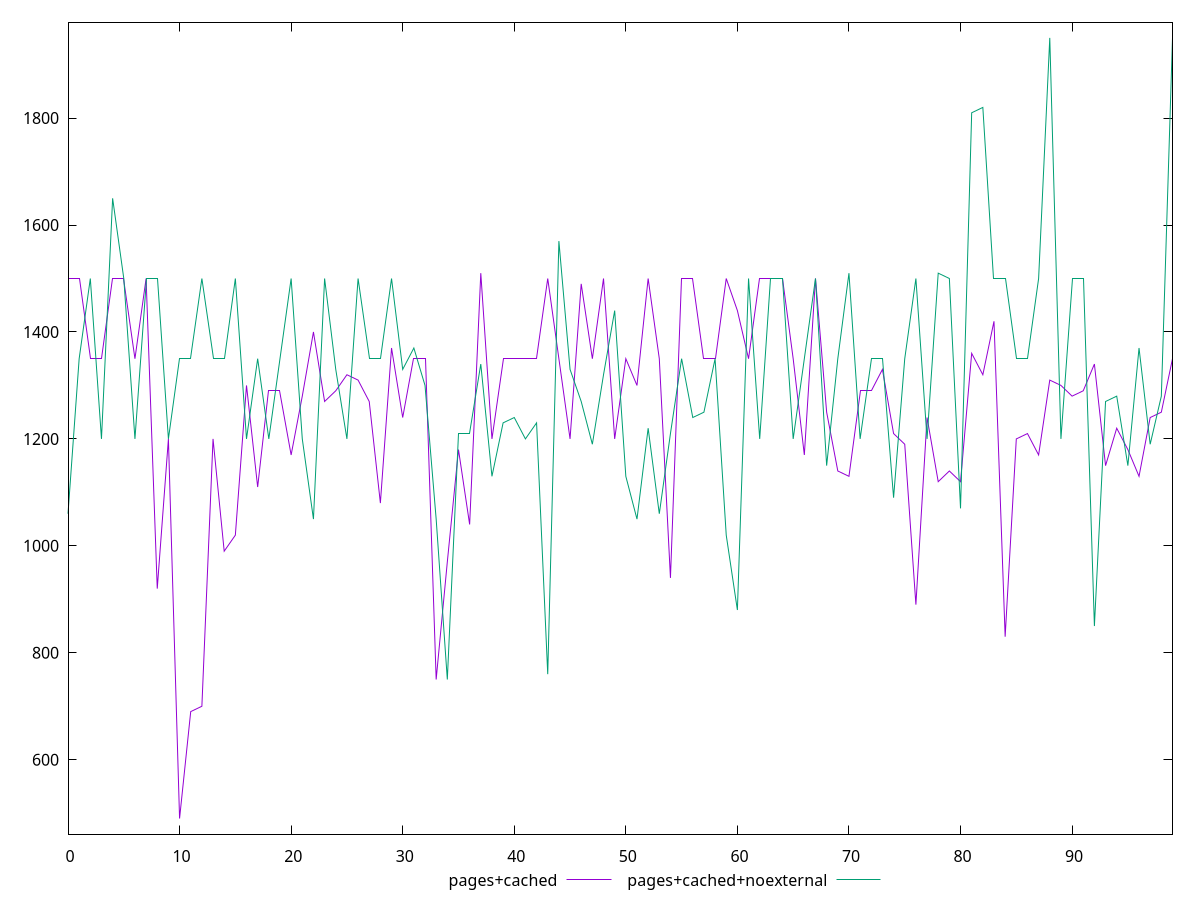 reset

$pagesCached <<EOF
0 1500
1 1500
2 1350
3 1350
4 1500
5 1500
6 1350
7 1500
8 920
9 1200
10 490
11 690
12 700
13 1200
14 990
15 1020
16 1300
17 1110
18 1290
19 1290
20 1170
21 1280
22 1400
23 1270
24 1290
25 1320
26 1310
27 1270
28 1080
29 1370
30 1240
31 1350
32 1350
33 750
34 970
35 1180
36 1040
37 1510
38 1200
39 1350
40 1350
41 1350
42 1350
43 1500
44 1350
45 1200
46 1490
47 1350
48 1500
49 1200
50 1350
51 1300
52 1500
53 1350
54 940
55 1500
56 1500
57 1350
58 1350
59 1500
60 1440
61 1350
62 1500
63 1500
64 1500
65 1350
66 1170
67 1500
68 1250
69 1140
70 1130
71 1290
72 1290
73 1330
74 1210
75 1190
76 890
77 1240
78 1120
79 1140
80 1120
81 1360
82 1320
83 1420
84 830
85 1200
86 1210
87 1170
88 1310
89 1300
90 1280
91 1290
92 1340
93 1150
94 1220
95 1180
96 1130
97 1240
98 1250
99 1350
EOF

$pagesCachedNoexternal <<EOF
0 1060
1 1350
2 1500
3 1200
4 1650
5 1500
6 1200
7 1500
8 1500
9 1200
10 1350
11 1350
12 1500
13 1350
14 1350
15 1500
16 1200
17 1350
18 1200
19 1350
20 1500
21 1200
22 1050
23 1500
24 1330
25 1200
26 1500
27 1350
28 1350
29 1500
30 1330
31 1370
32 1300
33 1050
34 750
35 1210
36 1210
37 1340
38 1130
39 1230
40 1240
41 1200
42 1230
43 760
44 1570
45 1330
46 1270
47 1190
48 1320
49 1440
50 1130
51 1050
52 1220
53 1060
54 1210
55 1350
56 1240
57 1250
58 1350
59 1020
60 880
61 1500
62 1200
63 1500
64 1500
65 1200
66 1350
67 1500
68 1150
69 1350
70 1510
71 1200
72 1350
73 1350
74 1090
75 1350
76 1500
77 1200
78 1510
79 1500
80 1070
81 1810
82 1820
83 1500
84 1500
85 1350
86 1350
87 1500
88 1950
89 1200
90 1500
91 1500
92 850
93 1270
94 1280
95 1150
96 1370
97 1190
98 1280
99 1950
EOF

set key outside below
set xrange [0:99]
set yrange [460.8:1979.2]
set trange [460.8:1979.2]
set terminal svg size 640, 520 enhanced background rgb 'white'
set output "reprap/uses-webp-images/comparison/line/1_vs_2.svg"

plot $pagesCached title "pages+cached" with line, \
     $pagesCachedNoexternal title "pages+cached+noexternal" with line

reset
